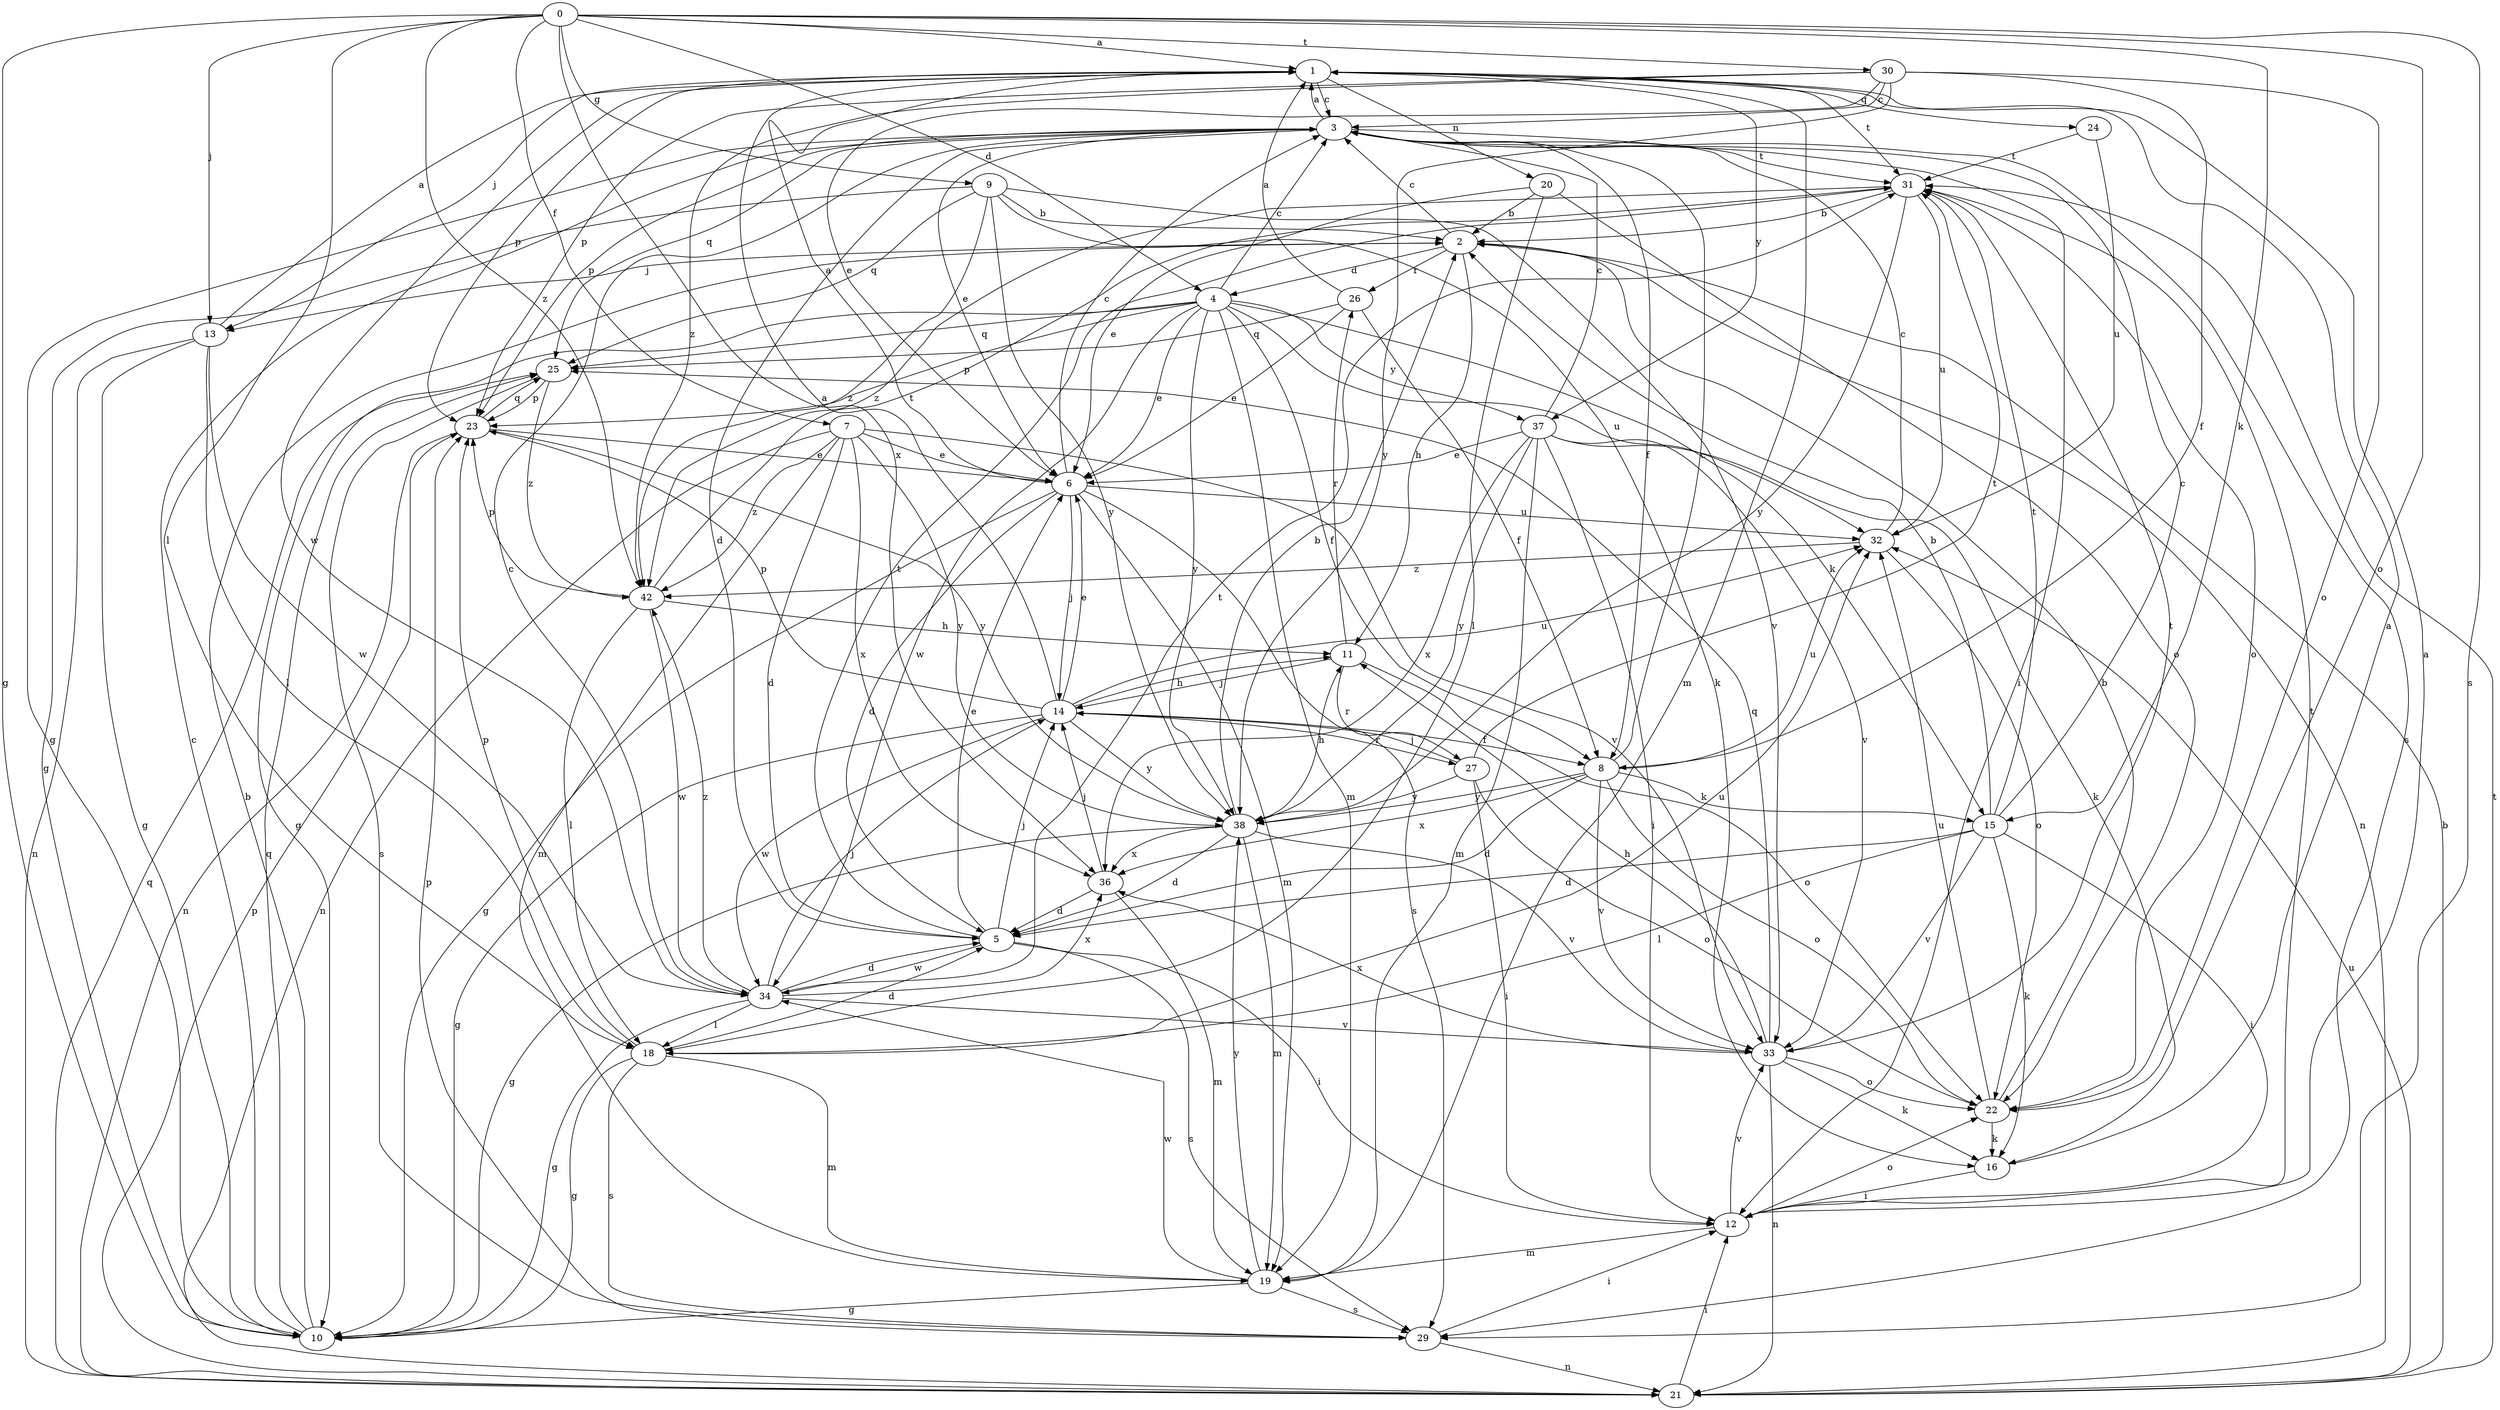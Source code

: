 strict digraph  {
0;
1;
2;
3;
4;
5;
6;
7;
8;
9;
10;
11;
12;
13;
14;
15;
16;
18;
19;
20;
21;
22;
23;
24;
25;
26;
27;
29;
30;
31;
32;
33;
34;
36;
37;
38;
42;
0 -> 1  [label=a];
0 -> 4  [label=d];
0 -> 7  [label=f];
0 -> 9  [label=g];
0 -> 10  [label=g];
0 -> 13  [label=j];
0 -> 15  [label=k];
0 -> 18  [label=l];
0 -> 22  [label=o];
0 -> 29  [label=s];
0 -> 30  [label=t];
0 -> 36  [label=x];
0 -> 42  [label=z];
1 -> 3  [label=c];
1 -> 13  [label=j];
1 -> 19  [label=m];
1 -> 20  [label=n];
1 -> 23  [label=p];
1 -> 24  [label=q];
1 -> 31  [label=t];
1 -> 34  [label=w];
1 -> 37  [label=y];
2 -> 3  [label=c];
2 -> 4  [label=d];
2 -> 11  [label=h];
2 -> 13  [label=j];
2 -> 21  [label=n];
2 -> 26  [label=r];
3 -> 1  [label=a];
3 -> 5  [label=d];
3 -> 6  [label=e];
3 -> 8  [label=f];
3 -> 10  [label=g];
3 -> 12  [label=i];
3 -> 23  [label=p];
3 -> 25  [label=q];
3 -> 29  [label=s];
3 -> 31  [label=t];
4 -> 3  [label=c];
4 -> 6  [label=e];
4 -> 8  [label=f];
4 -> 10  [label=g];
4 -> 15  [label=k];
4 -> 19  [label=m];
4 -> 23  [label=p];
4 -> 25  [label=q];
4 -> 32  [label=u];
4 -> 34  [label=w];
4 -> 37  [label=y];
4 -> 38  [label=y];
5 -> 6  [label=e];
5 -> 12  [label=i];
5 -> 14  [label=j];
5 -> 29  [label=s];
5 -> 31  [label=t];
5 -> 34  [label=w];
6 -> 1  [label=a];
6 -> 3  [label=c];
6 -> 5  [label=d];
6 -> 10  [label=g];
6 -> 14  [label=j];
6 -> 19  [label=m];
6 -> 29  [label=s];
6 -> 32  [label=u];
7 -> 5  [label=d];
7 -> 6  [label=e];
7 -> 19  [label=m];
7 -> 21  [label=n];
7 -> 33  [label=v];
7 -> 36  [label=x];
7 -> 38  [label=y];
7 -> 42  [label=z];
8 -> 3  [label=c];
8 -> 5  [label=d];
8 -> 15  [label=k];
8 -> 22  [label=o];
8 -> 32  [label=u];
8 -> 33  [label=v];
8 -> 36  [label=x];
8 -> 38  [label=y];
9 -> 2  [label=b];
9 -> 10  [label=g];
9 -> 16  [label=k];
9 -> 25  [label=q];
9 -> 33  [label=v];
9 -> 38  [label=y];
9 -> 42  [label=z];
10 -> 2  [label=b];
10 -> 3  [label=c];
10 -> 25  [label=q];
11 -> 14  [label=j];
11 -> 22  [label=o];
11 -> 26  [label=r];
11 -> 27  [label=r];
12 -> 1  [label=a];
12 -> 19  [label=m];
12 -> 22  [label=o];
12 -> 31  [label=t];
12 -> 33  [label=v];
13 -> 1  [label=a];
13 -> 10  [label=g];
13 -> 18  [label=l];
13 -> 21  [label=n];
13 -> 34  [label=w];
14 -> 1  [label=a];
14 -> 6  [label=e];
14 -> 8  [label=f];
14 -> 10  [label=g];
14 -> 11  [label=h];
14 -> 23  [label=p];
14 -> 27  [label=r];
14 -> 32  [label=u];
14 -> 34  [label=w];
14 -> 38  [label=y];
15 -> 2  [label=b];
15 -> 3  [label=c];
15 -> 5  [label=d];
15 -> 12  [label=i];
15 -> 16  [label=k];
15 -> 18  [label=l];
15 -> 31  [label=t];
15 -> 33  [label=v];
16 -> 1  [label=a];
16 -> 12  [label=i];
18 -> 5  [label=d];
18 -> 10  [label=g];
18 -> 19  [label=m];
18 -> 23  [label=p];
18 -> 29  [label=s];
18 -> 32  [label=u];
19 -> 10  [label=g];
19 -> 29  [label=s];
19 -> 34  [label=w];
19 -> 38  [label=y];
20 -> 2  [label=b];
20 -> 6  [label=e];
20 -> 18  [label=l];
20 -> 22  [label=o];
21 -> 2  [label=b];
21 -> 12  [label=i];
21 -> 23  [label=p];
21 -> 25  [label=q];
21 -> 31  [label=t];
21 -> 32  [label=u];
22 -> 2  [label=b];
22 -> 16  [label=k];
22 -> 32  [label=u];
23 -> 6  [label=e];
23 -> 21  [label=n];
23 -> 25  [label=q];
23 -> 38  [label=y];
24 -> 31  [label=t];
24 -> 32  [label=u];
25 -> 23  [label=p];
25 -> 29  [label=s];
25 -> 42  [label=z];
26 -> 1  [label=a];
26 -> 6  [label=e];
26 -> 8  [label=f];
26 -> 25  [label=q];
27 -> 12  [label=i];
27 -> 14  [label=j];
27 -> 22  [label=o];
27 -> 31  [label=t];
27 -> 38  [label=y];
29 -> 12  [label=i];
29 -> 21  [label=n];
29 -> 23  [label=p];
30 -> 3  [label=c];
30 -> 6  [label=e];
30 -> 8  [label=f];
30 -> 22  [label=o];
30 -> 23  [label=p];
30 -> 38  [label=y];
30 -> 42  [label=z];
31 -> 2  [label=b];
31 -> 22  [label=o];
31 -> 32  [label=u];
31 -> 38  [label=y];
31 -> 42  [label=z];
32 -> 3  [label=c];
32 -> 22  [label=o];
32 -> 42  [label=z];
33 -> 11  [label=h];
33 -> 16  [label=k];
33 -> 21  [label=n];
33 -> 22  [label=o];
33 -> 25  [label=q];
33 -> 31  [label=t];
33 -> 36  [label=x];
34 -> 3  [label=c];
34 -> 5  [label=d];
34 -> 10  [label=g];
34 -> 14  [label=j];
34 -> 18  [label=l];
34 -> 31  [label=t];
34 -> 33  [label=v];
34 -> 36  [label=x];
34 -> 42  [label=z];
36 -> 5  [label=d];
36 -> 14  [label=j];
36 -> 19  [label=m];
37 -> 3  [label=c];
37 -> 6  [label=e];
37 -> 12  [label=i];
37 -> 16  [label=k];
37 -> 19  [label=m];
37 -> 33  [label=v];
37 -> 36  [label=x];
37 -> 38  [label=y];
38 -> 2  [label=b];
38 -> 5  [label=d];
38 -> 10  [label=g];
38 -> 11  [label=h];
38 -> 19  [label=m];
38 -> 33  [label=v];
38 -> 36  [label=x];
42 -> 11  [label=h];
42 -> 18  [label=l];
42 -> 23  [label=p];
42 -> 31  [label=t];
42 -> 34  [label=w];
}
